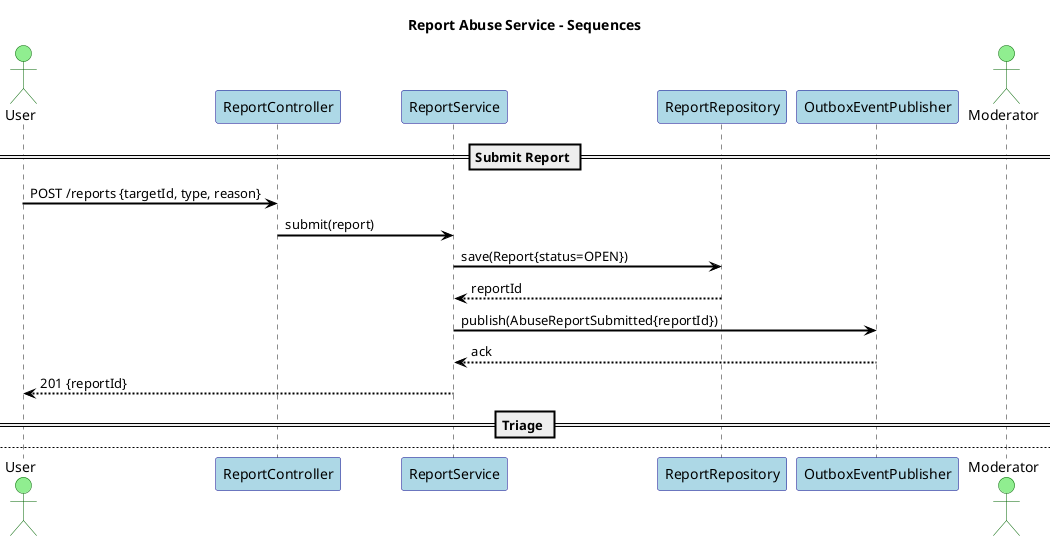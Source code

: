 @startuml
title Report Abuse Service - Sequences

skinparam shadowing false
skinparam fontName "Helvetica"
skinparam titleFontName "Helvetica"
skinparam legendFontName "Helvetica"
skinparam noteFontName "Helvetica"
skinparam backgroundColor white
skinparam participantBackgroundColor lightblue
skinparam participantBorderColor darkblue
skinparam actorBackgroundColor lightgreen
skinparam actorBorderColor darkgreen
skinparam arrowColor black
skinparam arrowThickness 2
skinparam sequenceArrowThickness 2
skinparam sequenceMessageAlignment left
skinparam sequenceReferenceBackgroundColor lightyellow
skinparam sequenceReferenceBorderColor black


actor User
participant "ReportController" as C
participant "ReportService" as S
participant "ReportRepository" as Repo
participant "OutboxEventPublisher" as Outbox

== Submit Report ==
User -> C: POST /reports {targetId, type, reason}
C -> S: submit(report)
S -> Repo: save(Report{status=OPEN})
Repo --> S: reportId
S -> Outbox: publish(AbuseReportSubmitted{reportId})
Outbox --> S: ack
S --> User: 201 {reportId}

== Triage ==
newpage Triage
actor Moderator
Moderator -> C: POST /reports/{id}/triage {decision=ACCEPT}
C -> S: triage(reportId, decision)
S -> Repo: updateStatus(reportId, UNDER_REVIEW)
Repo --> S: ok
S --> Moderator: 204

== Escalate ==
newpage Escalate
Moderator -> C: POST /reports/{id}/escalate
C -> S: escalate(reportId)
S -> Repo: updateStatus(reportId, ESCALATED)
S -> Outbox: publish(AbuseReportEscalated{reportId})
Outbox --> S: ack
S --> Moderator: 204

@enduml
